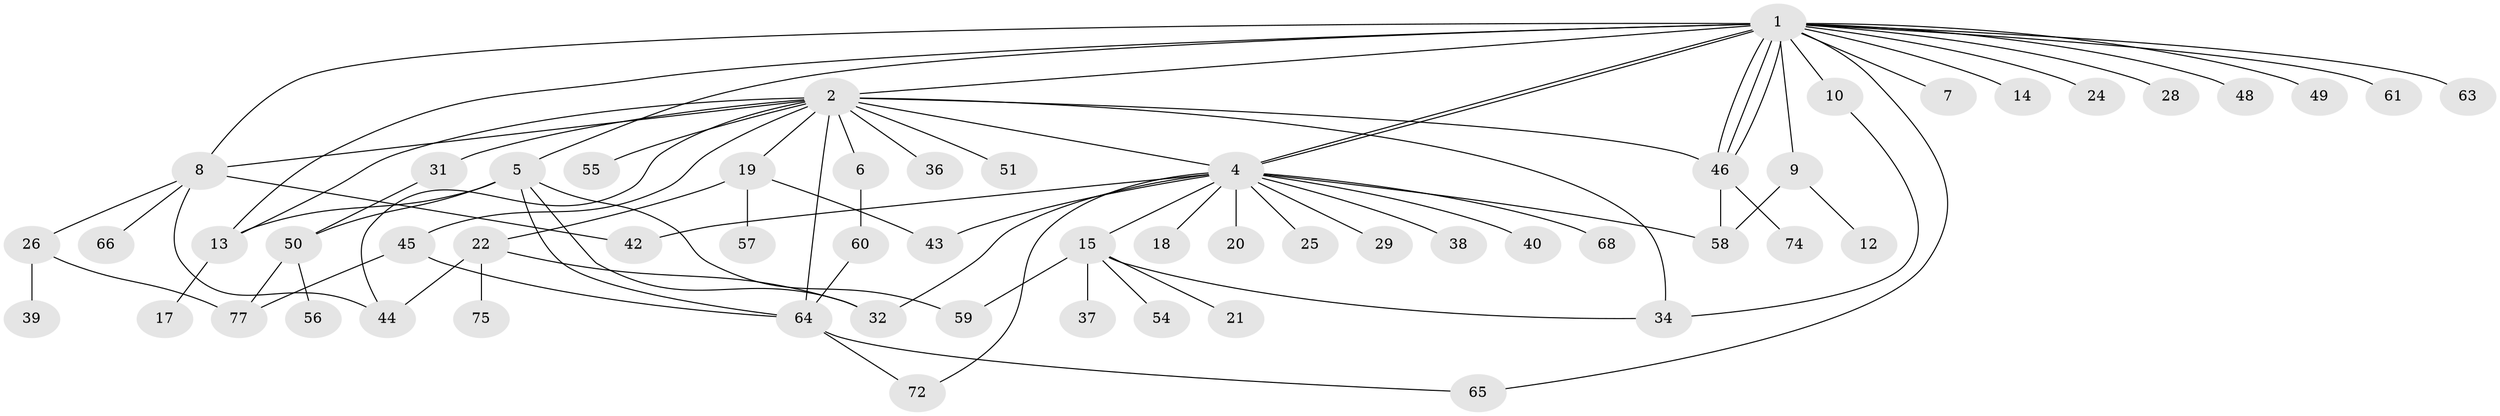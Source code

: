 // Generated by graph-tools (version 1.1) at 2025/52/02/27/25 19:52:00]
// undirected, 58 vertices, 84 edges
graph export_dot {
graph [start="1"]
  node [color=gray90,style=filled];
  1 [super="+11"];
  2 [super="+3"];
  4 [super="+35"];
  5 [super="+41"];
  6 [super="+69"];
  7;
  8 [super="+30"];
  9 [super="+53"];
  10;
  12;
  13 [super="+70"];
  14;
  15 [super="+16"];
  17;
  18;
  19 [super="+23"];
  20;
  21;
  22 [super="+27"];
  24;
  25;
  26 [super="+33"];
  28;
  29;
  31;
  32;
  34 [super="+67"];
  36;
  37;
  38;
  39;
  40;
  42;
  43 [super="+47"];
  44;
  45 [super="+73"];
  46 [super="+62"];
  48;
  49;
  50 [super="+52"];
  51;
  54;
  55;
  56;
  57 [super="+71"];
  58 [super="+76"];
  59;
  60;
  61;
  63;
  64 [super="+78"];
  65;
  66;
  68;
  72;
  74;
  75;
  77;
  1 -- 2;
  1 -- 4 [weight=2];
  1 -- 4;
  1 -- 5;
  1 -- 7;
  1 -- 8;
  1 -- 9;
  1 -- 10;
  1 -- 13;
  1 -- 14;
  1 -- 24;
  1 -- 28;
  1 -- 46;
  1 -- 46;
  1 -- 46;
  1 -- 48;
  1 -- 49;
  1 -- 61;
  1 -- 63;
  1 -- 65;
  2 -- 4 [weight=2];
  2 -- 13;
  2 -- 31;
  2 -- 34;
  2 -- 36;
  2 -- 44;
  2 -- 45;
  2 -- 51;
  2 -- 64;
  2 -- 8;
  2 -- 19;
  2 -- 6;
  2 -- 55;
  2 -- 46;
  4 -- 15;
  4 -- 18;
  4 -- 20;
  4 -- 25;
  4 -- 29;
  4 -- 32;
  4 -- 38;
  4 -- 40;
  4 -- 42;
  4 -- 43 [weight=2];
  4 -- 58;
  4 -- 68;
  4 -- 72;
  5 -- 32;
  5 -- 59;
  5 -- 64;
  5 -- 13;
  5 -- 50;
  6 -- 60;
  8 -- 26;
  8 -- 44;
  8 -- 42;
  8 -- 66;
  9 -- 12;
  9 -- 58 [weight=2];
  10 -- 34;
  13 -- 17;
  15 -- 37;
  15 -- 54;
  15 -- 59;
  15 -- 34;
  15 -- 21;
  19 -- 22;
  19 -- 57;
  19 -- 43;
  22 -- 32;
  22 -- 75;
  22 -- 44;
  26 -- 39;
  26 -- 77;
  31 -- 50;
  45 -- 64;
  45 -- 77;
  46 -- 58;
  46 -- 74;
  50 -- 77;
  50 -- 56;
  60 -- 64;
  64 -- 65;
  64 -- 72;
}
